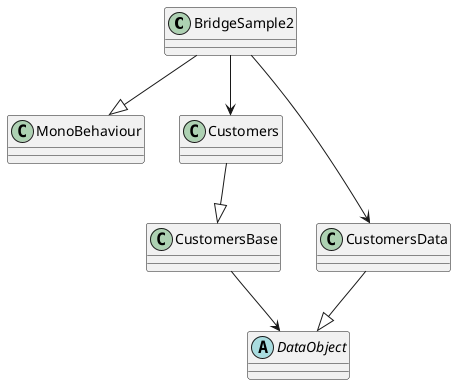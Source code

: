 @startuml BridgeSample2

BridgeSample2 --|> MonoBehaviour
BridgeSample2 --> Customers
BridgeSample2 --> CustomersData
CustomersBase --> DataObject
Customers --|> CustomersBase
CustomersData --|> DataObject


class MonoBehaviour
class BridgeSample2
class Customers
abstract class DataObject
class CustomersData
class CustomersBase

@enduml